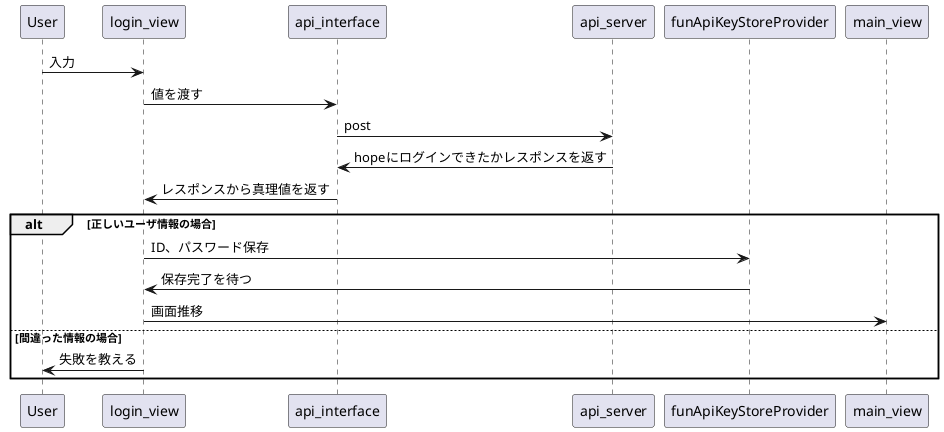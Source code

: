 @startuml
User->login_view:入力
login_view->api_interface:値を渡す
api_interface->api_server:post
api_server->api_interface:hopeにログインできたかレスポンスを返す
api_interface->login_view:レスポンスから真理値を返す
alt 正しいユーザ情報の場合
    login_view->funApiKeyStoreProvider:ID、パスワード保存
    funApiKeyStoreProvider->login_view:保存完了を待つ
    login_view->main_view:画面推移
else 間違った情報の場合
    login_view->User:失敗を教える
end
@enduml